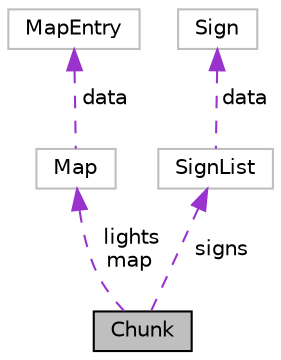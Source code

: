 digraph "Chunk"
{
 // LATEX_PDF_SIZE
  edge [fontname="Helvetica",fontsize="10",labelfontname="Helvetica",labelfontsize="10"];
  node [fontname="Helvetica",fontsize="10",shape=record];
  Node1 [label="Chunk",height=0.2,width=0.4,color="black", fillcolor="grey75", style="filled", fontcolor="black",tooltip=" "];
  Node2 -> Node1 [dir="back",color="darkorchid3",fontsize="10",style="dashed",label=" lights\nmap" ,fontname="Helvetica"];
  Node2 [label="Map",height=0.2,width=0.4,color="grey75", fillcolor="white", style="filled",URL="$structMap.html",tooltip=" "];
  Node3 -> Node2 [dir="back",color="darkorchid3",fontsize="10",style="dashed",label=" data" ,fontname="Helvetica"];
  Node3 [label="MapEntry",height=0.2,width=0.4,color="grey75", fillcolor="white", style="filled",URL="$unionMapEntry.html",tooltip=" "];
  Node4 -> Node1 [dir="back",color="darkorchid3",fontsize="10",style="dashed",label=" signs" ,fontname="Helvetica"];
  Node4 [label="SignList",height=0.2,width=0.4,color="grey75", fillcolor="white", style="filled",URL="$structSignList.html",tooltip=" "];
  Node5 -> Node4 [dir="back",color="darkorchid3",fontsize="10",style="dashed",label=" data" ,fontname="Helvetica"];
  Node5 [label="Sign",height=0.2,width=0.4,color="grey75", fillcolor="white", style="filled",URL="$structSign.html",tooltip=" "];
}
